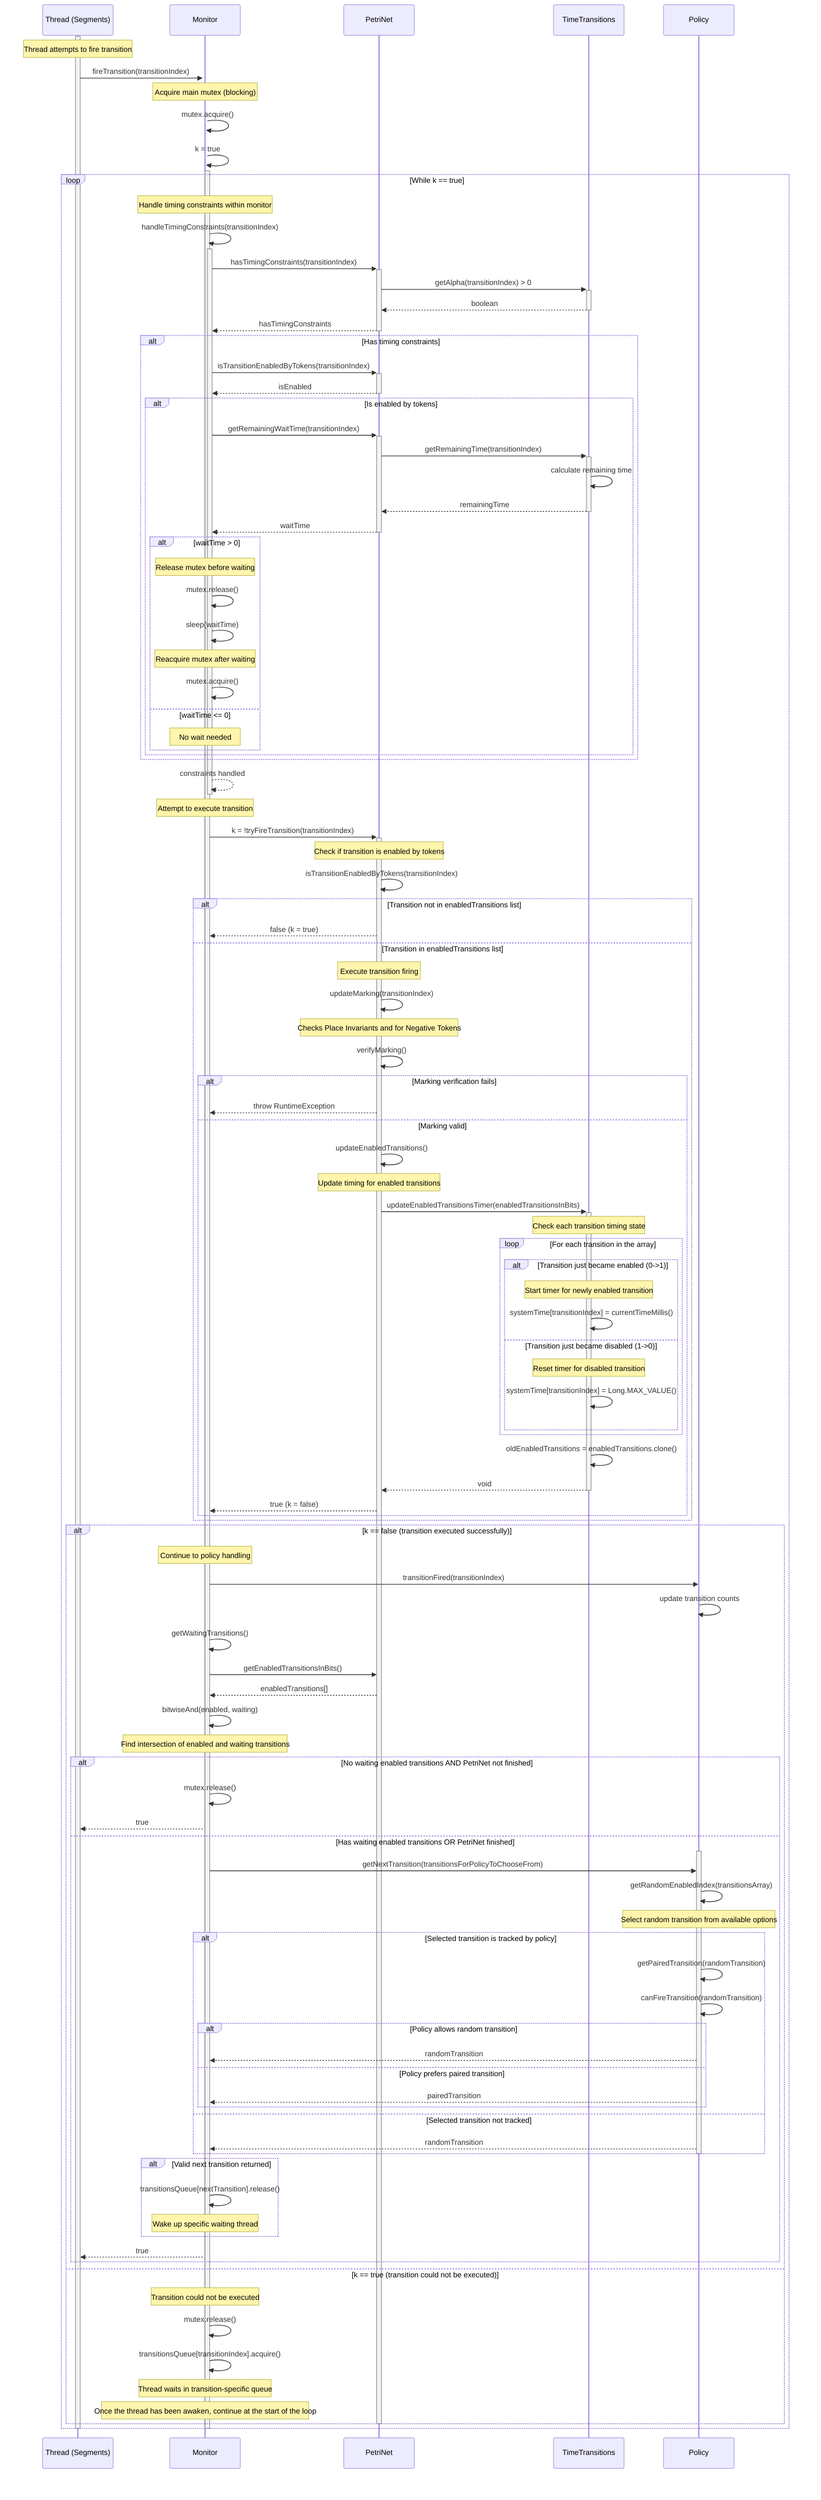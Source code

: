 sequenceDiagram
    participant Thread as Thread (Segments)
    participant Monitor
    participant PetriNet
    participant TimeTransitions
    participant Policy

    activate Thread
    
    Note over Thread: Thread attempts to fire transition
    
    Thread->>+Monitor: fireTransition(transitionIndex)
    
    Note over Monitor: Acquire main mutex (blocking)
    Monitor->>Monitor: mutex.acquire()
    Monitor->>Monitor: k = true
    activate Monitor
    
    loop While k == true
        Note over Monitor: Handle timing constraints within monitor
        Monitor->>+Monitor: handleTimingConstraints(transitionIndex)
        
        Monitor->>+PetriNet: hasTimingConstraints(transitionIndex)
        PetriNet->>+TimeTransitions: getAlpha(transitionIndex) > 0
        TimeTransitions-->>-PetriNet: boolean
        PetriNet-->>-Monitor: hasTimingConstraints
        
        alt Has timing constraints
            Monitor->>+PetriNet: isTransitionEnabledByTokens(transitionIndex)
            PetriNet-->>-Monitor: isEnabled
            
            alt Is enabled by tokens
                Monitor->>+PetriNet: getRemainingWaitTime(transitionIndex)
                PetriNet->>+TimeTransitions: getRemainingTime(transitionIndex)
                TimeTransitions->>TimeTransitions: calculate remaining time
                TimeTransitions-->>-PetriNet: remainingTime
                PetriNet-->>-Monitor: waitTime
                
                alt waitTime > 0
                    Note over Monitor: Release mutex before waiting
                    Monitor->>Monitor: mutex.release()
                    Monitor->>Monitor: sleep(waitTime)
                    Note over Monitor: Reacquire mutex after waiting
                    Monitor->>Monitor: mutex.acquire()
                else waitTime <= 0
                    Note over Monitor: No wait needed
                end
            end
        end
        
        Monitor-->>-Monitor: constraints handled
        
        Note over Monitor: Attempt to execute transition
        Monitor->>+PetriNet: k = !tryFireTransition(transitionIndex)
        
        Note over PetriNet: Check if transition is enabled by tokens
        PetriNet->>PetriNet: isTransitionEnabledByTokens(transitionIndex)
        
        alt Transition not in enabledTransitions list
            PetriNet-->>Monitor: false (k = true)
        else Transition in enabledTransitions list
            Note over PetriNet: Execute transition firing
            PetriNet->>PetriNet: updateMarking(transitionIndex)
            Note over PetriNet: Checks Place Invariants and for Negative Tokens
            PetriNet->>PetriNet: verifyMarking()
            
            alt Marking verification fails
                PetriNet-->>Monitor: throw RuntimeException
            else Marking valid
                PetriNet->>PetriNet: updateEnabledTransitions()
                
                Note over PetriNet: Update timing for enabled transitions
                PetriNet->>+TimeTransitions: updateEnabledTransitionsTimer(enabledTransitionsInBits)
                
                Note over TimeTransitions: Check each transition timing state
                loop For each transition in the array                    
                    alt Transition just became enabled (0->1)
                        Note over TimeTransitions: Start timer for newly enabled transition
                        TimeTransitions->>TimeTransitions: systemTime[transitionIndex] = currentTimeMillis()                        
                    else Transition just became disabled (1->0)
                        Note over TimeTransitions: Reset timer for disabled transition
                        TimeTransitions->>TimeTransitions: systemTime[transitionIndex] = Long.MAX_VALUE()
                    end
                end
                
                TimeTransitions->>TimeTransitions: oldEnabledTransitions = enabledTransitions.clone()
                TimeTransitions-->>-PetriNet: void 
                PetriNet-->>Monitor: true (k = false)
            end
            
        end
        
        alt k == false (transition executed successfully)
            Note over Monitor: Continue to policy handling
            Monitor->>Policy: transitionFired(transitionIndex)
            Policy->>Policy: update transition counts
            
            Monitor->>Monitor: getWaitingTransitions()
            Monitor->>PetriNet: getEnabledTransitionsInBits()
            PetriNet-->>Monitor: enabledTransitions[]
            Monitor->>Monitor: bitwiseAnd(enabled, waiting)
            Note over Monitor: Find intersection of enabled and waiting transitions
            
            alt No waiting enabled transitions AND PetriNet not finished
                Monitor->>Monitor: mutex.release()
                Monitor-->>Thread: true
            else Has waiting enabled transitions OR PetriNet finished
                activate Policy
                Monitor->>Policy: getNextTransition(transitionsForPolicyToChooseFrom)
                
                Policy->>Policy: getRandomEnabledIndex(transitionsArray)
                Note over Policy: Select random transition from available options
                
                alt Selected transition is tracked by policy
                    Policy->>Policy: getPairedTransition(randomTransition)
                    Policy->>Policy: canFireTransition(randomTransition)
                    
                    alt Policy allows random transition
                        Policy-->>Monitor: randomTransition
                    else Policy prefers paired transition
                        Policy-->>Monitor: pairedTransition
                    end
                else Selected transition not tracked
                    Policy-->>Monitor: randomTransition
                end
                deactivate Policy
                
                alt Valid next transition returned
                    Monitor->>Monitor: transitionsQueue[nextTransition].release()
                    Note over Monitor: Wake up specific waiting thread
                end
                
                Monitor-->>Thread: true
            end
        else k == true (transition could not be executed)
            Note over Monitor: Transition could not be executed
            Monitor->>Monitor: mutex.release()
            Monitor->>Monitor: transitionsQueue[transitionIndex].acquire()
            Note over Monitor: Thread waits in transition-specific queue
            Note over Monitor: Once the thread has been awaken, continue at the start of the loop     
        end
        deactivate PetriNet
    end
    
    deactivate Monitor
    deactivate Thread